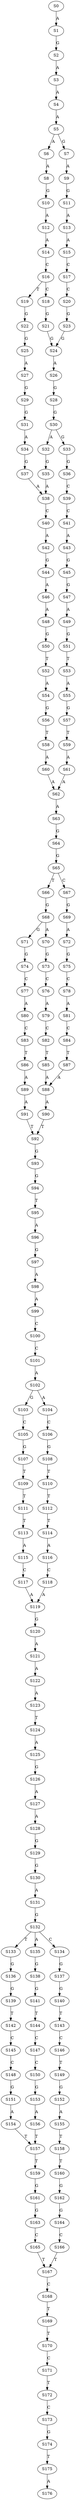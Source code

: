 strict digraph  {
	S0 -> S1 [ label = A ];
	S1 -> S2 [ label = G ];
	S2 -> S3 [ label = A ];
	S3 -> S4 [ label = A ];
	S4 -> S5 [ label = A ];
	S5 -> S6 [ label = A ];
	S5 -> S7 [ label = G ];
	S6 -> S8 [ label = A ];
	S7 -> S9 [ label = A ];
	S8 -> S10 [ label = G ];
	S9 -> S11 [ label = G ];
	S10 -> S12 [ label = A ];
	S11 -> S13 [ label = A ];
	S12 -> S14 [ label = A ];
	S13 -> S15 [ label = A ];
	S14 -> S16 [ label = C ];
	S15 -> S17 [ label = C ];
	S16 -> S18 [ label = C ];
	S16 -> S19 [ label = T ];
	S17 -> S20 [ label = C ];
	S18 -> S21 [ label = G ];
	S19 -> S22 [ label = G ];
	S20 -> S23 [ label = G ];
	S21 -> S24 [ label = G ];
	S22 -> S25 [ label = G ];
	S23 -> S24 [ label = G ];
	S24 -> S26 [ label = A ];
	S25 -> S27 [ label = A ];
	S26 -> S28 [ label = G ];
	S27 -> S29 [ label = G ];
	S28 -> S30 [ label = G ];
	S29 -> S31 [ label = G ];
	S30 -> S32 [ label = A ];
	S30 -> S33 [ label = G ];
	S31 -> S34 [ label = A ];
	S32 -> S35 [ label = G ];
	S33 -> S36 [ label = G ];
	S34 -> S37 [ label = G ];
	S35 -> S38 [ label = A ];
	S36 -> S39 [ label = C ];
	S37 -> S38 [ label = A ];
	S38 -> S40 [ label = C ];
	S39 -> S41 [ label = C ];
	S40 -> S42 [ label = A ];
	S41 -> S43 [ label = A ];
	S42 -> S44 [ label = G ];
	S43 -> S45 [ label = G ];
	S44 -> S46 [ label = A ];
	S45 -> S47 [ label = G ];
	S46 -> S48 [ label = A ];
	S47 -> S49 [ label = A ];
	S48 -> S50 [ label = G ];
	S49 -> S51 [ label = G ];
	S50 -> S52 [ label = T ];
	S51 -> S53 [ label = T ];
	S52 -> S54 [ label = A ];
	S53 -> S55 [ label = A ];
	S54 -> S56 [ label = G ];
	S55 -> S57 [ label = G ];
	S56 -> S58 [ label = T ];
	S57 -> S59 [ label = T ];
	S58 -> S60 [ label = A ];
	S59 -> S61 [ label = A ];
	S60 -> S62 [ label = A ];
	S61 -> S62 [ label = A ];
	S62 -> S63 [ label = A ];
	S63 -> S64 [ label = G ];
	S64 -> S65 [ label = G ];
	S65 -> S66 [ label = T ];
	S65 -> S67 [ label = C ];
	S66 -> S68 [ label = G ];
	S67 -> S69 [ label = G ];
	S68 -> S70 [ label = A ];
	S68 -> S71 [ label = G ];
	S69 -> S72 [ label = A ];
	S70 -> S73 [ label = G ];
	S71 -> S74 [ label = G ];
	S72 -> S75 [ label = G ];
	S73 -> S76 [ label = C ];
	S74 -> S77 [ label = C ];
	S75 -> S78 [ label = C ];
	S76 -> S79 [ label = A ];
	S77 -> S80 [ label = A ];
	S78 -> S81 [ label = A ];
	S79 -> S82 [ label = C ];
	S80 -> S83 [ label = C ];
	S81 -> S84 [ label = C ];
	S82 -> S85 [ label = T ];
	S83 -> S86 [ label = T ];
	S84 -> S87 [ label = T ];
	S85 -> S88 [ label = A ];
	S86 -> S89 [ label = A ];
	S87 -> S88 [ label = A ];
	S88 -> S90 [ label = A ];
	S89 -> S91 [ label = A ];
	S90 -> S92 [ label = T ];
	S91 -> S92 [ label = T ];
	S92 -> S93 [ label = G ];
	S93 -> S94 [ label = G ];
	S94 -> S95 [ label = T ];
	S95 -> S96 [ label = A ];
	S96 -> S97 [ label = G ];
	S97 -> S98 [ label = A ];
	S98 -> S99 [ label = A ];
	S99 -> S100 [ label = C ];
	S100 -> S101 [ label = C ];
	S101 -> S102 [ label = A ];
	S102 -> S103 [ label = G ];
	S102 -> S104 [ label = A ];
	S103 -> S105 [ label = C ];
	S104 -> S106 [ label = C ];
	S105 -> S107 [ label = G ];
	S106 -> S108 [ label = G ];
	S107 -> S109 [ label = T ];
	S108 -> S110 [ label = T ];
	S109 -> S111 [ label = T ];
	S110 -> S112 [ label = T ];
	S111 -> S113 [ label = T ];
	S112 -> S114 [ label = T ];
	S113 -> S115 [ label = A ];
	S114 -> S116 [ label = A ];
	S115 -> S117 [ label = C ];
	S116 -> S118 [ label = C ];
	S117 -> S119 [ label = A ];
	S118 -> S119 [ label = A ];
	S119 -> S120 [ label = G ];
	S120 -> S121 [ label = A ];
	S121 -> S122 [ label = A ];
	S122 -> S123 [ label = A ];
	S123 -> S124 [ label = T ];
	S124 -> S125 [ label = A ];
	S125 -> S126 [ label = G ];
	S126 -> S127 [ label = A ];
	S127 -> S128 [ label = A ];
	S128 -> S129 [ label = G ];
	S129 -> S130 [ label = G ];
	S130 -> S131 [ label = A ];
	S131 -> S132 [ label = G ];
	S132 -> S133 [ label = T ];
	S132 -> S134 [ label = C ];
	S132 -> S135 [ label = A ];
	S133 -> S136 [ label = G ];
	S134 -> S137 [ label = G ];
	S135 -> S138 [ label = G ];
	S136 -> S139 [ label = G ];
	S137 -> S140 [ label = G ];
	S138 -> S141 [ label = G ];
	S139 -> S142 [ label = T ];
	S140 -> S143 [ label = T ];
	S141 -> S144 [ label = T ];
	S142 -> S145 [ label = C ];
	S143 -> S146 [ label = C ];
	S144 -> S147 [ label = C ];
	S145 -> S148 [ label = C ];
	S146 -> S149 [ label = T ];
	S147 -> S150 [ label = C ];
	S148 -> S151 [ label = G ];
	S149 -> S152 [ label = G ];
	S150 -> S153 [ label = G ];
	S151 -> S154 [ label = A ];
	S152 -> S155 [ label = A ];
	S153 -> S156 [ label = A ];
	S154 -> S157 [ label = T ];
	S155 -> S158 [ label = T ];
	S156 -> S157 [ label = T ];
	S157 -> S159 [ label = T ];
	S158 -> S160 [ label = T ];
	S159 -> S161 [ label = G ];
	S160 -> S162 [ label = G ];
	S161 -> S163 [ label = G ];
	S162 -> S164 [ label = G ];
	S163 -> S165 [ label = C ];
	S164 -> S166 [ label = C ];
	S165 -> S167 [ label = T ];
	S166 -> S167 [ label = T ];
	S167 -> S168 [ label = C ];
	S168 -> S169 [ label = T ];
	S169 -> S170 [ label = T ];
	S170 -> S171 [ label = C ];
	S171 -> S172 [ label = T ];
	S172 -> S173 [ label = C ];
	S173 -> S174 [ label = G ];
	S174 -> S175 [ label = T ];
	S175 -> S176 [ label = A ];
}
